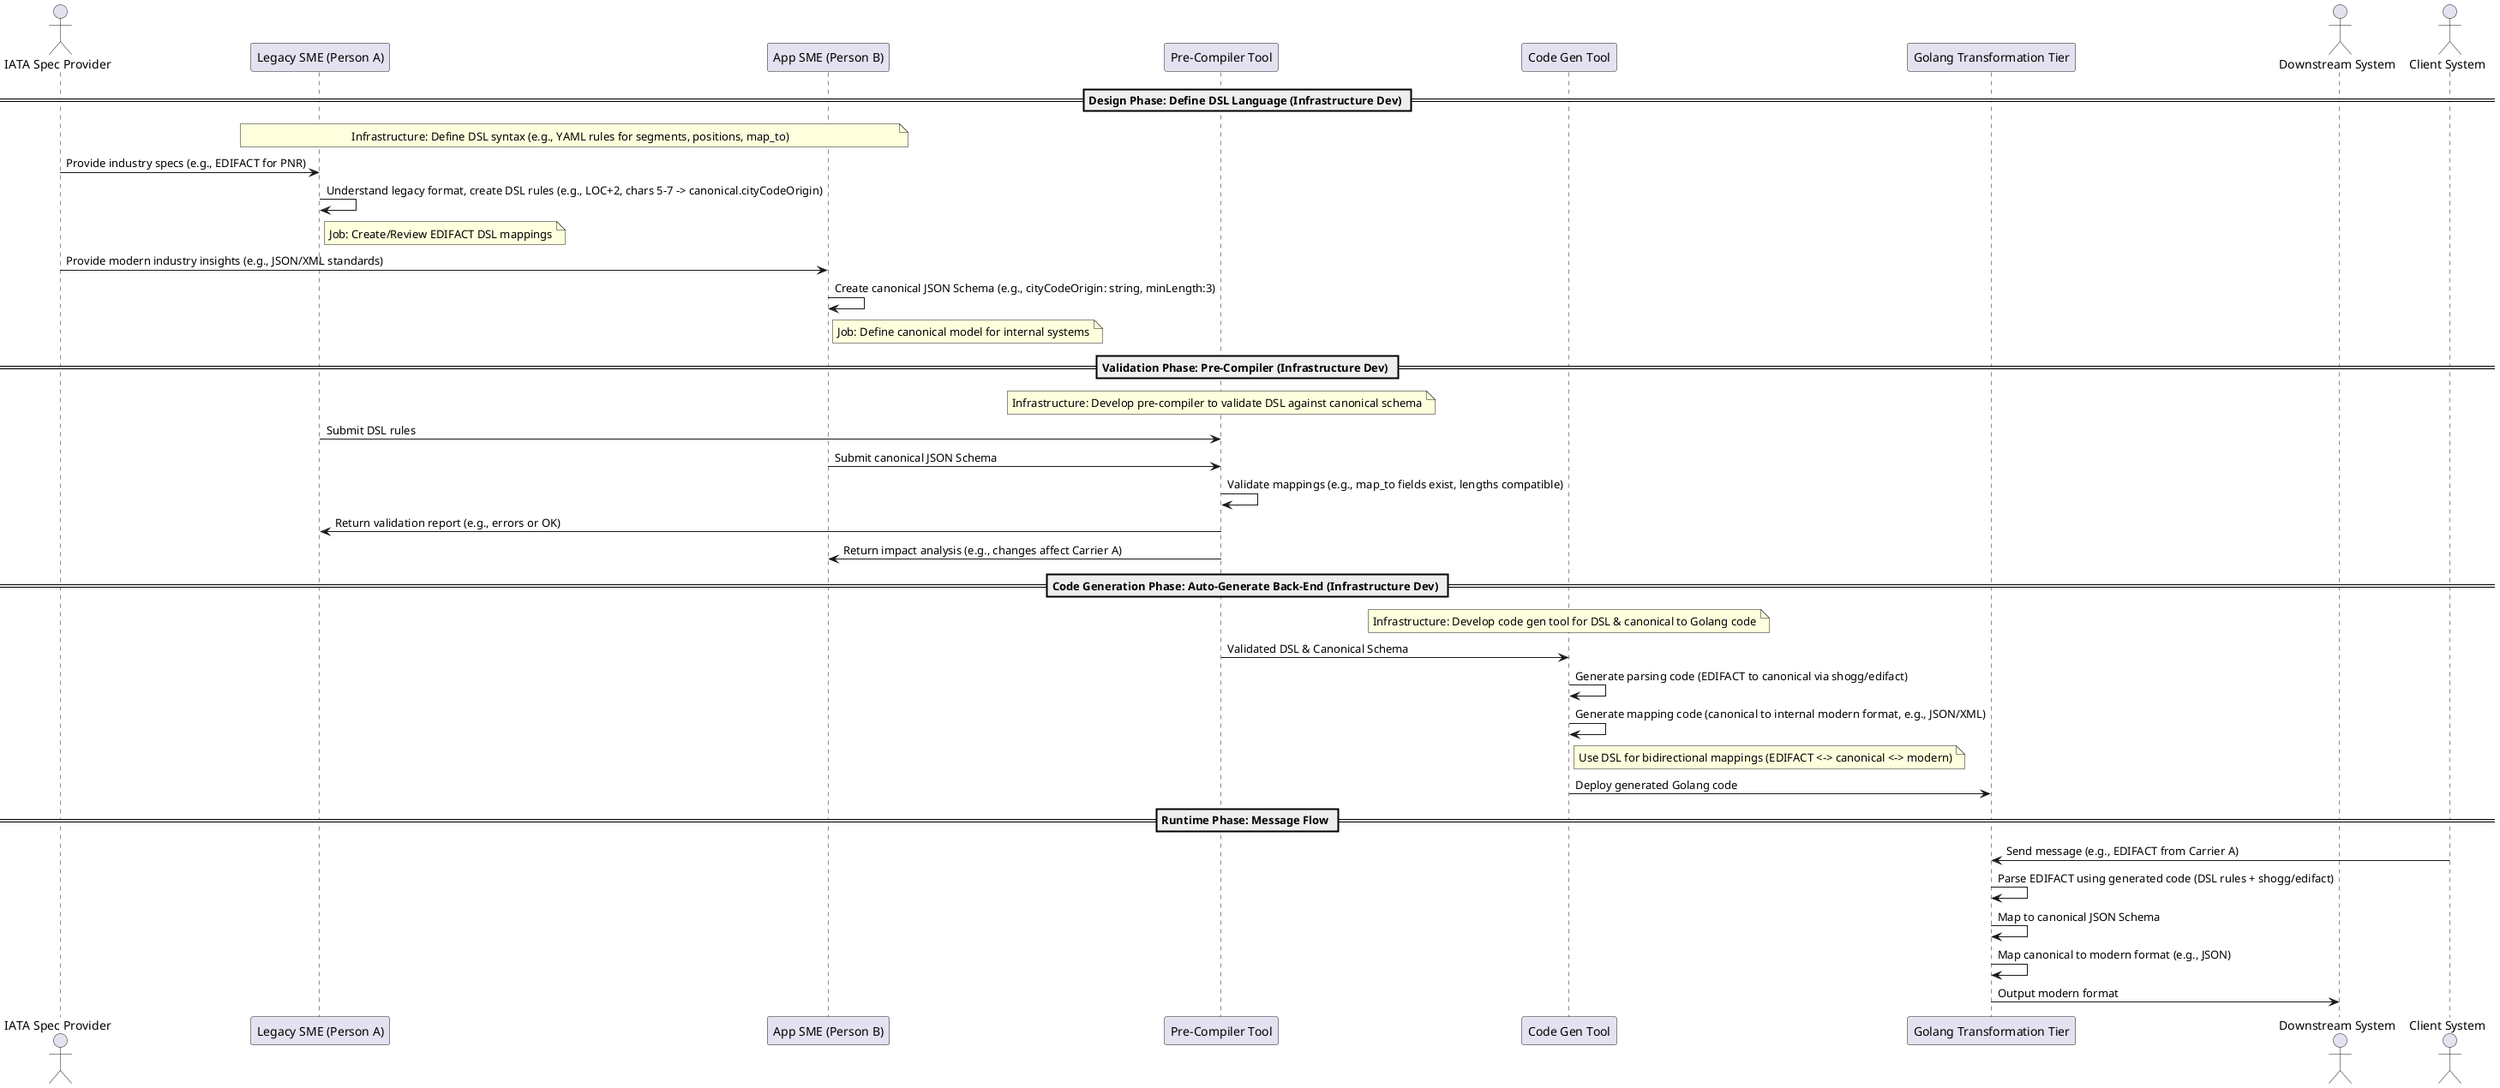 @startuml
actor "IATA Spec Provider" as IATA
participant "Legacy SME (Person A)" as LegacySME
participant "App SME (Person B)" as AppSME
participant "Pre-Compiler Tool" as PreCompiler
participant "Code Gen Tool" as CodeGen
participant "Golang Transformation Tier" as TransformTier
actor "Downstream System" as Downstream

skinparam ParticipantPadding 20
skinparam BoxPadding 10

== Design Phase: Define DSL Language (Infrastructure Dev) ==
note over LegacySME, AppSME: Infrastructure: Define DSL syntax (e.g., YAML rules for segments, positions, map_to)

IATA -> LegacySME: Provide industry specs (e.g., EDIFACT for PNR)
LegacySME -> LegacySME: Understand legacy format, create DSL rules (e.g., LOC+2, chars 5-7 -> canonical.cityCodeOrigin)
note right of LegacySME: Job: Create/Review EDIFACT DSL mappings

IATA -> AppSME: Provide modern industry insights (e.g., JSON/XML standards)
AppSME -> AppSME: Create canonical JSON Schema (e.g., cityCodeOrigin: string, minLength:3)
note right of AppSME: Job: Define canonical model for internal systems

== Validation Phase: Pre-Compiler (Infrastructure Dev) ==
note over PreCompiler: Infrastructure: Develop pre-compiler to validate DSL against canonical schema

LegacySME -> PreCompiler: Submit DSL rules
AppSME -> PreCompiler: Submit canonical JSON Schema
PreCompiler -> PreCompiler: Validate mappings (e.g., map_to fields exist, lengths compatible)
PreCompiler -> LegacySME: Return validation report (e.g., errors or OK)
PreCompiler -> AppSME: Return impact analysis (e.g., changes affect Carrier A)

== Code Generation Phase: Auto-Generate Back-End (Infrastructure Dev) ==
note over CodeGen: Infrastructure: Develop code gen tool for DSL & canonical to Golang code

PreCompiler -> CodeGen: Validated DSL & Canonical Schema
CodeGen -> CodeGen: Generate parsing code (EDIFACT to canonical via shogg/edifact)
CodeGen -> CodeGen: Generate mapping code (canonical to internal modern format, e.g., JSON/XML)
note right of CodeGen: Use DSL for bidirectional mappings (EDIFACT <-> canonical <-> modern)
CodeGen -> TransformTier: Deploy generated Golang code

== Runtime Phase: Message Flow ==
actor "Client System" as Client
Client -> TransformTier: Send message (e.g., EDIFACT from Carrier A)
TransformTier -> TransformTier: Parse EDIFACT using generated code (DSL rules + shogg/edifact)
TransformTier -> TransformTier: Map to canonical JSON Schema
TransformTier -> TransformTier: Map canonical to modern format (e.g., JSON)
TransformTier -> Downstream: Output modern format

@enduml
